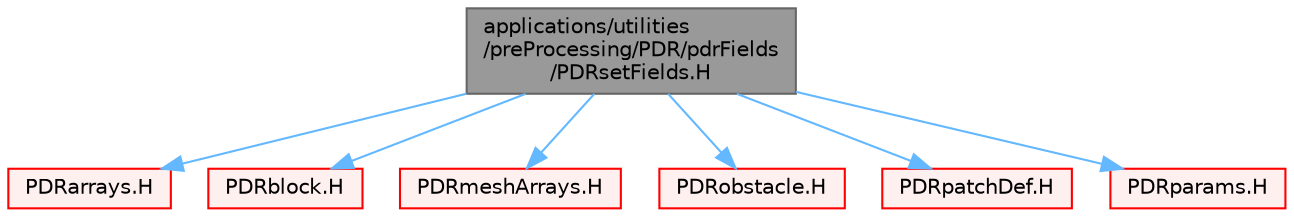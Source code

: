 digraph "applications/utilities/preProcessing/PDR/pdrFields/PDRsetFields.H"
{
 // LATEX_PDF_SIZE
  bgcolor="transparent";
  edge [fontname=Helvetica,fontsize=10,labelfontname=Helvetica,labelfontsize=10];
  node [fontname=Helvetica,fontsize=10,shape=box,height=0.2,width=0.4];
  Node1 [id="Node000001",label="applications/utilities\l/preProcessing/PDR/pdrFields\l/PDRsetFields.H",height=0.2,width=0.4,color="gray40", fillcolor="grey60", style="filled", fontcolor="black",tooltip="Preparation of fields for PDRFoam."];
  Node1 -> Node2 [id="edge1_Node000001_Node000002",color="steelblue1",style="solid",tooltip=" "];
  Node2 [id="Node000002",label="PDRarrays.H",height=0.2,width=0.4,color="red", fillcolor="#FFF0F0", style="filled",URL="$PDRarrays_8H.html",tooltip=" "];
  Node1 -> Node202 [id="edge2_Node000001_Node000202",color="steelblue1",style="solid",tooltip=" "];
  Node202 [id="Node000202",label="PDRblock.H",height=0.2,width=0.4,color="red", fillcolor="#FFF0F0", style="filled",URL="$PDRblock_8H.html",tooltip=" "];
  Node1 -> Node242 [id="edge3_Node000001_Node000242",color="steelblue1",style="solid",tooltip=" "];
  Node242 [id="Node000242",label="PDRmeshArrays.H",height=0.2,width=0.4,color="red", fillcolor="#FFF0F0", style="filled",URL="$PDRmeshArrays_8H.html",tooltip=" "];
  Node1 -> Node243 [id="edge4_Node000001_Node000243",color="steelblue1",style="solid",tooltip=" "];
  Node243 [id="Node000243",label="PDRobstacle.H",height=0.2,width=0.4,color="red", fillcolor="#FFF0F0", style="filled",URL="$PDRobstacle_8H.html",tooltip=" "];
  Node1 -> Node296 [id="edge5_Node000001_Node000296",color="steelblue1",style="solid",tooltip=" "];
  Node296 [id="Node000296",label="PDRpatchDef.H",height=0.2,width=0.4,color="red", fillcolor="#FFF0F0", style="filled",URL="$PDRpatchDef_8H.html",tooltip=" "];
  Node1 -> Node297 [id="edge6_Node000001_Node000297",color="steelblue1",style="solid",tooltip=" "];
  Node297 [id="Node000297",label="PDRparams.H",height=0.2,width=0.4,color="red", fillcolor="#FFF0F0", style="filled",URL="$PDRparams_8H.html",tooltip=" "];
}
